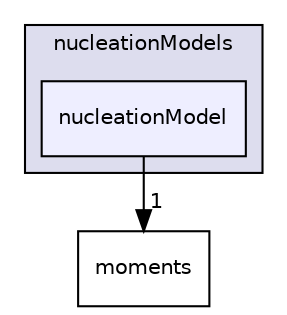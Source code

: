 digraph "nucleationModel" {
  bgcolor=transparent;
  compound=true
  node [ fontsize="10", fontname="Helvetica"];
  edge [ labelfontsize="10", labelfontname="Helvetica"];
  subgraph clusterdir_deb70e2408b5d543a7b3ca509fad8f1b {
    graph [ bgcolor="#ddddee", pencolor="black", label="nucleationModels" fontname="Helvetica", fontsize="10", URL="dir_deb70e2408b5d543a7b3ca509fad8f1b.html"]
  dir_510ba15065abe55fcb2982271eaa7cd4 [shape=box, label="nucleationModel", style="filled", fillcolor="#eeeeff", pencolor="black", URL="dir_510ba15065abe55fcb2982271eaa7cd4.html"];
  }
  dir_17a6c3d0f5fde6543c26c10fa938ae5d [shape=box label="moments" URL="dir_17a6c3d0f5fde6543c26c10fa938ae5d.html"];
  dir_510ba15065abe55fcb2982271eaa7cd4->dir_17a6c3d0f5fde6543c26c10fa938ae5d [headlabel="1", labeldistance=1.5 headhref="dir_000248_000237.html"];
}
